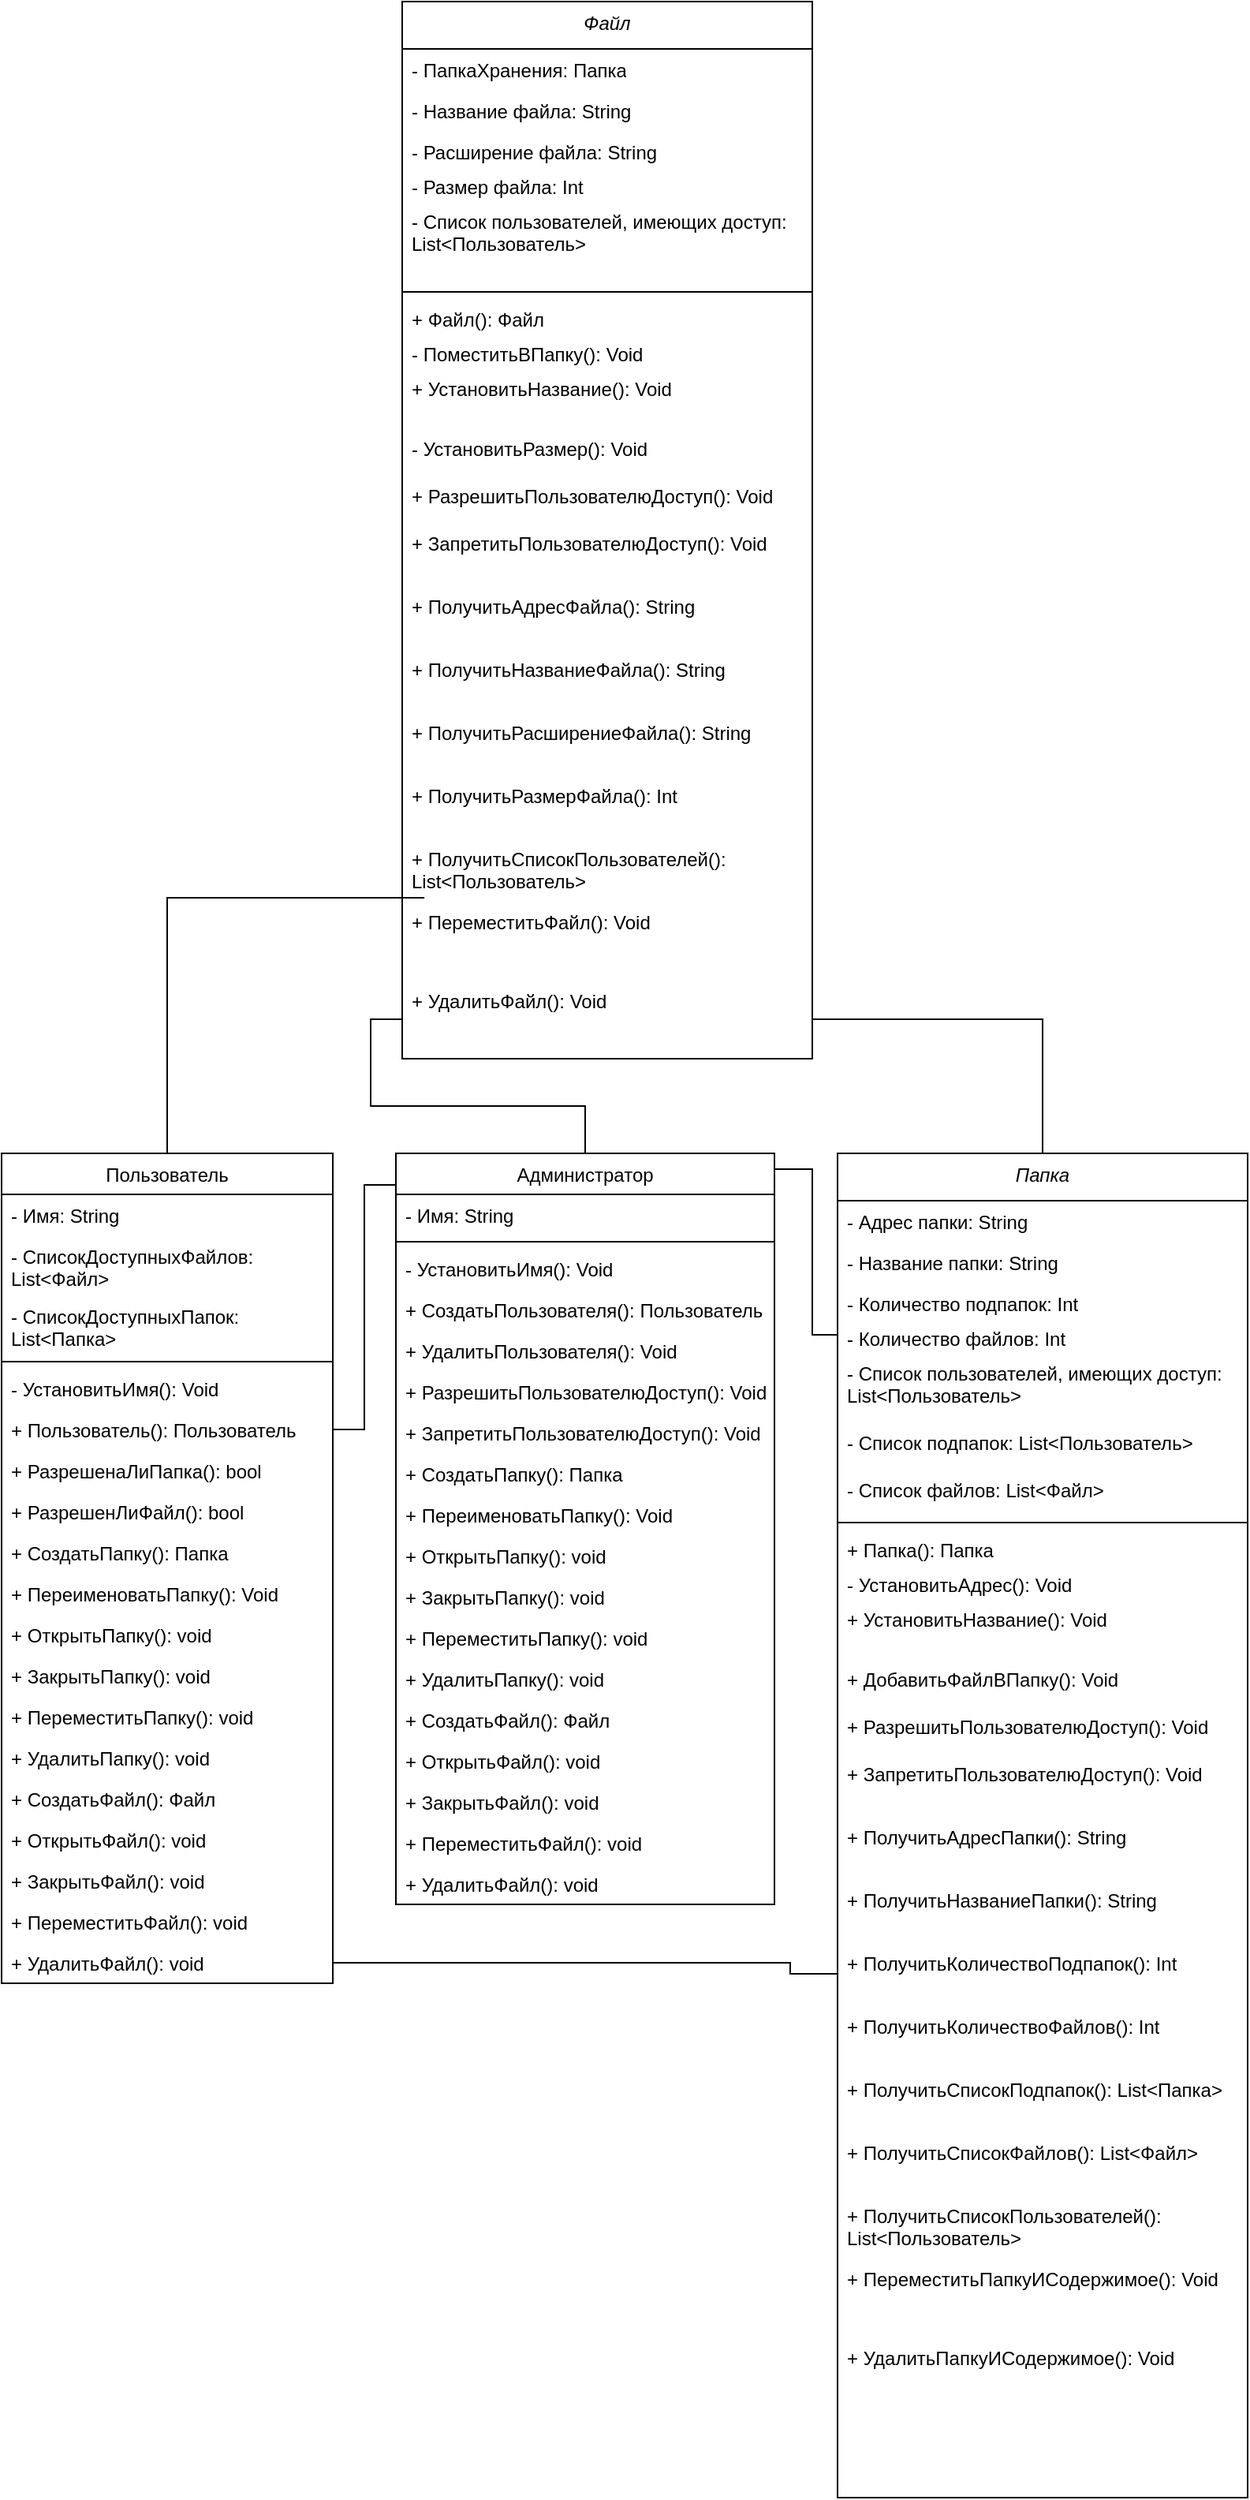 <mxfile version="16.2.7" type="github">
  <diagram id="C5RBs43oDa-KdzZeNtuy" name="Page-1">
    <mxGraphModel dx="868" dy="1562" grid="1" gridSize="10" guides="1" tooltips="1" connect="1" arrows="1" fold="1" page="1" pageScale="1" pageWidth="827" pageHeight="1169" math="0" shadow="0">
      <root>
        <mxCell id="WIyWlLk6GJQsqaUBKTNV-0" />
        <mxCell id="WIyWlLk6GJQsqaUBKTNV-1" parent="WIyWlLk6GJQsqaUBKTNV-0" />
        <object label="Файл" id="zkfFHV4jXpPFQw0GAbJ--0">
          <mxCell style="swimlane;fontStyle=2;align=center;verticalAlign=top;childLayout=stackLayout;horizontal=1;startSize=30;horizontalStack=0;resizeParent=1;resizeLast=0;collapsible=1;marginBottom=0;rounded=0;shadow=0;strokeWidth=1;" parent="WIyWlLk6GJQsqaUBKTNV-1" vertex="1">
            <mxGeometry x="284" y="-200" width="260" height="670" as="geometry">
              <mxRectangle x="230" y="140" width="160" height="26" as="alternateBounds" />
            </mxGeometry>
          </mxCell>
        </object>
        <mxCell id="zkfFHV4jXpPFQw0GAbJ--2" value="- ПапкаХранения: Папка" style="text;align=left;verticalAlign=top;spacingLeft=4;spacingRight=4;overflow=hidden;rotatable=0;points=[[0,0.5],[1,0.5]];portConstraint=eastwest;rounded=0;shadow=0;html=0;whiteSpace=wrap;" parent="zkfFHV4jXpPFQw0GAbJ--0" vertex="1">
          <mxGeometry y="30" width="260" height="26" as="geometry" />
        </mxCell>
        <mxCell id="zkfFHV4jXpPFQw0GAbJ--1" value="- Название файла: String" style="text;align=left;verticalAlign=top;spacingLeft=4;spacingRight=4;overflow=hidden;rotatable=0;points=[[0,0.5],[1,0.5]];portConstraint=eastwest;" parent="zkfFHV4jXpPFQw0GAbJ--0" vertex="1">
          <mxGeometry y="56" width="260" height="26" as="geometry" />
        </mxCell>
        <object label="- Расширение файла: String" к="ка" id="zkfFHV4jXpPFQw0GAbJ--3">
          <mxCell style="text;align=left;verticalAlign=top;spacingLeft=4;spacingRight=4;overflow=hidden;rotatable=0;points=[[0,0.5],[1,0.5]];portConstraint=eastwest;rounded=0;shadow=0;html=0;" parent="zkfFHV4jXpPFQw0GAbJ--0" vertex="1">
            <mxGeometry y="82" width="260" height="22" as="geometry" />
          </mxCell>
        </object>
        <object label="- Размер файла: Int" к="ка" id="VKorEegoHt5vfarHfX1j-3">
          <mxCell style="text;align=left;verticalAlign=top;spacingLeft=4;spacingRight=4;overflow=hidden;rotatable=0;points=[[0,0.5],[1,0.5]];portConstraint=eastwest;rounded=0;shadow=0;html=0;" parent="zkfFHV4jXpPFQw0GAbJ--0" vertex="1">
            <mxGeometry y="104" width="260" height="22" as="geometry" />
          </mxCell>
        </object>
        <object label="- Список пользователей, имеющих доступ: List&lt;Пользователь&gt;" к="ка" id="VKorEegoHt5vfarHfX1j-4">
          <mxCell style="text;align=left;verticalAlign=top;spacingLeft=4;spacingRight=4;overflow=hidden;rotatable=0;points=[[0,0.5],[1,0.5]];portConstraint=eastwest;rounded=0;shadow=0;html=0;whiteSpace=wrap;" parent="zkfFHV4jXpPFQw0GAbJ--0" vertex="1">
            <mxGeometry y="126" width="260" height="54" as="geometry" />
          </mxCell>
        </object>
        <mxCell id="zkfFHV4jXpPFQw0GAbJ--4" value="" style="line;html=1;strokeWidth=1;align=left;verticalAlign=middle;spacingTop=-1;spacingLeft=3;spacingRight=3;rotatable=0;labelPosition=right;points=[];portConstraint=eastwest;" parent="zkfFHV4jXpPFQw0GAbJ--0" vertex="1">
          <mxGeometry y="180" width="260" height="8" as="geometry" />
        </mxCell>
        <mxCell id="VKorEegoHt5vfarHfX1j-5" value="+ Файл(): Файл" style="text;align=left;verticalAlign=top;spacingLeft=4;spacingRight=4;overflow=hidden;rotatable=0;points=[[0,0.5],[1,0.5]];portConstraint=eastwest;" parent="zkfFHV4jXpPFQw0GAbJ--0" vertex="1">
          <mxGeometry y="188" width="260" height="22" as="geometry" />
        </mxCell>
        <mxCell id="zkfFHV4jXpPFQw0GAbJ--5" value="- ПоместитьВПапку(): Void&#xa;" style="text;align=left;verticalAlign=top;spacingLeft=4;spacingRight=4;overflow=hidden;rotatable=0;points=[[0,0.5],[1,0.5]];portConstraint=eastwest;whiteSpace=wrap;" parent="zkfFHV4jXpPFQw0GAbJ--0" vertex="1">
          <mxGeometry y="210" width="260" height="22" as="geometry" />
        </mxCell>
        <mxCell id="VKorEegoHt5vfarHfX1j-6" value="+ УстановитьНазвание(): Void&#xa;" style="text;align=left;verticalAlign=top;spacingLeft=4;spacingRight=4;overflow=hidden;rotatable=0;points=[[0,0.5],[1,0.5]];portConstraint=eastwest;whiteSpace=wrap;" parent="zkfFHV4jXpPFQw0GAbJ--0" vertex="1">
          <mxGeometry y="232" width="260" height="38" as="geometry" />
        </mxCell>
        <mxCell id="VKorEegoHt5vfarHfX1j-7" value="- УстановитьРазмер(): Void&#xa;" style="text;align=left;verticalAlign=top;spacingLeft=4;spacingRight=4;overflow=hidden;rotatable=0;points=[[0,0.5],[1,0.5]];portConstraint=eastwest;whiteSpace=wrap;" parent="zkfFHV4jXpPFQw0GAbJ--0" vertex="1">
          <mxGeometry y="270" width="260" height="30" as="geometry" />
        </mxCell>
        <mxCell id="VKorEegoHt5vfarHfX1j-8" value="+ РазрешитьПользователюДоступ(): Void" style="text;align=left;verticalAlign=top;spacingLeft=4;spacingRight=4;overflow=hidden;rotatable=0;points=[[0,0.5],[1,0.5]];portConstraint=eastwest;whiteSpace=wrap;" parent="zkfFHV4jXpPFQw0GAbJ--0" vertex="1">
          <mxGeometry y="300" width="260" height="30" as="geometry" />
        </mxCell>
        <mxCell id="VKorEegoHt5vfarHfX1j-12" value="+ ЗапретитьПользователюДоступ(): Void" style="text;align=left;verticalAlign=top;spacingLeft=4;spacingRight=4;overflow=hidden;rotatable=0;points=[[0,0.5],[1,0.5]];portConstraint=eastwest;whiteSpace=wrap;" parent="zkfFHV4jXpPFQw0GAbJ--0" vertex="1">
          <mxGeometry y="330" width="260" height="40" as="geometry" />
        </mxCell>
        <mxCell id="VKorEegoHt5vfarHfX1j-13" value="+ ПолучитьАдресФайла(): String" style="text;align=left;verticalAlign=top;spacingLeft=4;spacingRight=4;overflow=hidden;rotatable=0;points=[[0,0.5],[1,0.5]];portConstraint=eastwest;whiteSpace=wrap;" parent="zkfFHV4jXpPFQw0GAbJ--0" vertex="1">
          <mxGeometry y="370" width="260" height="40" as="geometry" />
        </mxCell>
        <mxCell id="VKorEegoHt5vfarHfX1j-14" value="+ ПолучитьНазваниеФайла(): String" style="text;align=left;verticalAlign=top;spacingLeft=4;spacingRight=4;overflow=hidden;rotatable=0;points=[[0,0.5],[1,0.5]];portConstraint=eastwest;whiteSpace=wrap;" parent="zkfFHV4jXpPFQw0GAbJ--0" vertex="1">
          <mxGeometry y="410" width="260" height="40" as="geometry" />
        </mxCell>
        <mxCell id="VKorEegoHt5vfarHfX1j-15" value="+ ПолучитьРасширениеФайла(): String" style="text;align=left;verticalAlign=top;spacingLeft=4;spacingRight=4;overflow=hidden;rotatable=0;points=[[0,0.5],[1,0.5]];portConstraint=eastwest;whiteSpace=wrap;" parent="zkfFHV4jXpPFQw0GAbJ--0" vertex="1">
          <mxGeometry y="450" width="260" height="40" as="geometry" />
        </mxCell>
        <mxCell id="VKorEegoHt5vfarHfX1j-16" value="+ ПолучитьРазмерФайла(): Int" style="text;align=left;verticalAlign=top;spacingLeft=4;spacingRight=4;overflow=hidden;rotatable=0;points=[[0,0.5],[1,0.5]];portConstraint=eastwest;whiteSpace=wrap;" parent="zkfFHV4jXpPFQw0GAbJ--0" vertex="1">
          <mxGeometry y="490" width="260" height="40" as="geometry" />
        </mxCell>
        <mxCell id="VKorEegoHt5vfarHfX1j-17" value="+ ПолучитьСписокПользователей(): List&lt;Пользователь&gt;" style="text;align=left;verticalAlign=top;spacingLeft=4;spacingRight=4;overflow=hidden;rotatable=0;points=[[0,0.5],[1,0.5]];portConstraint=eastwest;whiteSpace=wrap;" parent="zkfFHV4jXpPFQw0GAbJ--0" vertex="1">
          <mxGeometry y="530" width="260" height="40" as="geometry" />
        </mxCell>
        <mxCell id="VKorEegoHt5vfarHfX1j-58" value="+ ПереместитьФайл(): Void" style="text;align=left;verticalAlign=top;spacingLeft=4;spacingRight=4;overflow=hidden;rotatable=0;points=[[0,0.5],[1,0.5]];portConstraint=eastwest;whiteSpace=wrap;" parent="zkfFHV4jXpPFQw0GAbJ--0" vertex="1">
          <mxGeometry y="570" width="260" height="50" as="geometry" />
        </mxCell>
        <mxCell id="VKorEegoHt5vfarHfX1j-10" value="+ УдалитьФайл(): Void" style="text;align=left;verticalAlign=top;spacingLeft=4;spacingRight=4;overflow=hidden;rotatable=0;points=[[0,0.5],[1,0.5]];portConstraint=eastwest;whiteSpace=wrap;" parent="zkfFHV4jXpPFQw0GAbJ--0" vertex="1">
          <mxGeometry y="620" width="260" height="50" as="geometry" />
        </mxCell>
        <mxCell id="yseSeXZRDbehpjGG7-Qe-39" style="edgeStyle=orthogonalEdgeStyle;rounded=0;orthogonalLoop=1;jettySize=auto;html=1;exitX=0.5;exitY=0;exitDx=0;exitDy=0;entryX=0.054;entryY=-0.04;entryDx=0;entryDy=0;entryPerimeter=0;endArrow=none;endFill=0;" edge="1" parent="WIyWlLk6GJQsqaUBKTNV-1" source="zkfFHV4jXpPFQw0GAbJ--6" target="VKorEegoHt5vfarHfX1j-58">
          <mxGeometry relative="1" as="geometry" />
        </mxCell>
        <mxCell id="zkfFHV4jXpPFQw0GAbJ--6" value="Пользователь" style="swimlane;fontStyle=0;align=center;verticalAlign=top;childLayout=stackLayout;horizontal=1;startSize=26;horizontalStack=0;resizeParent=1;resizeLast=0;collapsible=1;marginBottom=0;rounded=0;shadow=0;strokeWidth=1;" parent="WIyWlLk6GJQsqaUBKTNV-1" vertex="1">
          <mxGeometry x="30" y="530" width="210" height="526" as="geometry">
            <mxRectangle x="130" y="380" width="160" height="26" as="alternateBounds" />
          </mxGeometry>
        </mxCell>
        <mxCell id="zkfFHV4jXpPFQw0GAbJ--7" value="- Имя: String" style="text;align=left;verticalAlign=top;spacingLeft=4;spacingRight=4;overflow=hidden;rotatable=0;points=[[0,0.5],[1,0.5]];portConstraint=eastwest;" parent="zkfFHV4jXpPFQw0GAbJ--6" vertex="1">
          <mxGeometry y="26" width="210" height="26" as="geometry" />
        </mxCell>
        <mxCell id="zkfFHV4jXpPFQw0GAbJ--8" value="- СписокДоступныхФайлов: List&lt;Файл&gt;" style="text;align=left;verticalAlign=top;spacingLeft=4;spacingRight=4;overflow=hidden;rotatable=0;points=[[0,0.5],[1,0.5]];portConstraint=eastwest;rounded=0;shadow=0;html=0;whiteSpace=wrap;" parent="zkfFHV4jXpPFQw0GAbJ--6" vertex="1">
          <mxGeometry y="52" width="210" height="38" as="geometry" />
        </mxCell>
        <mxCell id="VKorEegoHt5vfarHfX1j-24" value="- СписокДоступныхПапок: List&lt;Папка&gt;" style="text;align=left;verticalAlign=top;spacingLeft=4;spacingRight=4;overflow=hidden;rotatable=0;points=[[0,0.5],[1,0.5]];portConstraint=eastwest;rounded=0;shadow=0;html=0;whiteSpace=wrap;" parent="zkfFHV4jXpPFQw0GAbJ--6" vertex="1">
          <mxGeometry y="90" width="210" height="38" as="geometry" />
        </mxCell>
        <mxCell id="zkfFHV4jXpPFQw0GAbJ--9" value="" style="line;html=1;strokeWidth=1;align=left;verticalAlign=middle;spacingTop=-1;spacingLeft=3;spacingRight=3;rotatable=0;labelPosition=right;points=[];portConstraint=eastwest;" parent="zkfFHV4jXpPFQw0GAbJ--6" vertex="1">
          <mxGeometry y="128" width="210" height="8" as="geometry" />
        </mxCell>
        <mxCell id="zkfFHV4jXpPFQw0GAbJ--10" value="- УстановитьИмя(): Void" style="text;align=left;verticalAlign=top;spacingLeft=4;spacingRight=4;overflow=hidden;rotatable=0;points=[[0,0.5],[1,0.5]];portConstraint=eastwest;fontStyle=0" parent="zkfFHV4jXpPFQw0GAbJ--6" vertex="1">
          <mxGeometry y="136" width="210" height="26" as="geometry" />
        </mxCell>
        <mxCell id="yseSeXZRDbehpjGG7-Qe-28" value="+ Пользователь(): Пользователь" style="text;align=left;verticalAlign=top;spacingLeft=4;spacingRight=4;overflow=hidden;rotatable=0;points=[[0,0.5],[1,0.5]];portConstraint=eastwest;fontStyle=0" vertex="1" parent="zkfFHV4jXpPFQw0GAbJ--6">
          <mxGeometry y="162" width="210" height="26" as="geometry" />
        </mxCell>
        <mxCell id="VKorEegoHt5vfarHfX1j-48" value="+ РазрешенаЛиПапка(): bool" style="text;align=left;verticalAlign=top;spacingLeft=4;spacingRight=4;overflow=hidden;rotatable=0;points=[[0,0.5],[1,0.5]];portConstraint=eastwest;fontStyle=0" parent="zkfFHV4jXpPFQw0GAbJ--6" vertex="1">
          <mxGeometry y="188" width="210" height="26" as="geometry" />
        </mxCell>
        <mxCell id="VKorEegoHt5vfarHfX1j-49" value="+ РазрешенЛиФайл(): bool" style="text;align=left;verticalAlign=top;spacingLeft=4;spacingRight=4;overflow=hidden;rotatable=0;points=[[0,0.5],[1,0.5]];portConstraint=eastwest;fontStyle=0" parent="zkfFHV4jXpPFQw0GAbJ--6" vertex="1">
          <mxGeometry y="214" width="210" height="26" as="geometry" />
        </mxCell>
        <mxCell id="VKorEegoHt5vfarHfX1j-52" value="+ СоздатьПапку(): Папка" style="text;align=left;verticalAlign=top;spacingLeft=4;spacingRight=4;overflow=hidden;rotatable=0;points=[[0,0.5],[1,0.5]];portConstraint=eastwest;fontStyle=0" parent="zkfFHV4jXpPFQw0GAbJ--6" vertex="1">
          <mxGeometry y="240" width="210" height="26" as="geometry" />
        </mxCell>
        <mxCell id="yseSeXZRDbehpjGG7-Qe-26" value="+ ПереименоватьПапку(): Void" style="text;align=left;verticalAlign=top;spacingLeft=4;spacingRight=4;overflow=hidden;rotatable=0;points=[[0,0.5],[1,0.5]];portConstraint=eastwest;fontStyle=0" vertex="1" parent="zkfFHV4jXpPFQw0GAbJ--6">
          <mxGeometry y="266" width="210" height="26" as="geometry" />
        </mxCell>
        <mxCell id="VKorEegoHt5vfarHfX1j-50" value="+ ОткрытьПапку(): void" style="text;align=left;verticalAlign=top;spacingLeft=4;spacingRight=4;overflow=hidden;rotatable=0;points=[[0,0.5],[1,0.5]];portConstraint=eastwest;fontStyle=0" parent="zkfFHV4jXpPFQw0GAbJ--6" vertex="1">
          <mxGeometry y="292" width="210" height="26" as="geometry" />
        </mxCell>
        <mxCell id="VKorEegoHt5vfarHfX1j-51" value="+ ЗакрытьПапку(): void" style="text;align=left;verticalAlign=top;spacingLeft=4;spacingRight=4;overflow=hidden;rotatable=0;points=[[0,0.5],[1,0.5]];portConstraint=eastwest;fontStyle=0" parent="zkfFHV4jXpPFQw0GAbJ--6" vertex="1">
          <mxGeometry y="318" width="210" height="26" as="geometry" />
        </mxCell>
        <mxCell id="VKorEegoHt5vfarHfX1j-60" value="+ ПереместитьПапку(): void" style="text;align=left;verticalAlign=top;spacingLeft=4;spacingRight=4;overflow=hidden;rotatable=0;points=[[0,0.5],[1,0.5]];portConstraint=eastwest;fontStyle=0" parent="zkfFHV4jXpPFQw0GAbJ--6" vertex="1">
          <mxGeometry y="344" width="210" height="26" as="geometry" />
        </mxCell>
        <mxCell id="VKorEegoHt5vfarHfX1j-62" value="+ УдалитьПапку(): void" style="text;align=left;verticalAlign=top;spacingLeft=4;spacingRight=4;overflow=hidden;rotatable=0;points=[[0,0.5],[1,0.5]];portConstraint=eastwest;fontStyle=0" parent="zkfFHV4jXpPFQw0GAbJ--6" vertex="1">
          <mxGeometry y="370" width="210" height="26" as="geometry" />
        </mxCell>
        <mxCell id="VKorEegoHt5vfarHfX1j-53" value="+ СоздатьФайл(): Файл" style="text;align=left;verticalAlign=top;spacingLeft=4;spacingRight=4;overflow=hidden;rotatable=0;points=[[0,0.5],[1,0.5]];portConstraint=eastwest;fontStyle=0" parent="zkfFHV4jXpPFQw0GAbJ--6" vertex="1">
          <mxGeometry y="396" width="210" height="26" as="geometry" />
        </mxCell>
        <mxCell id="VKorEegoHt5vfarHfX1j-54" value="+ ОткрытьФайл(): void" style="text;align=left;verticalAlign=top;spacingLeft=4;spacingRight=4;overflow=hidden;rotatable=0;points=[[0,0.5],[1,0.5]];portConstraint=eastwest;fontStyle=0" parent="zkfFHV4jXpPFQw0GAbJ--6" vertex="1">
          <mxGeometry y="422" width="210" height="26" as="geometry" />
        </mxCell>
        <mxCell id="VKorEegoHt5vfarHfX1j-55" value="+ ЗакрытьФайл(): void" style="text;align=left;verticalAlign=top;spacingLeft=4;spacingRight=4;overflow=hidden;rotatable=0;points=[[0,0.5],[1,0.5]];portConstraint=eastwest;fontStyle=0" parent="zkfFHV4jXpPFQw0GAbJ--6" vertex="1">
          <mxGeometry y="448" width="210" height="26" as="geometry" />
        </mxCell>
        <mxCell id="VKorEegoHt5vfarHfX1j-56" value="+ ПереместитьФайл(): void" style="text;align=left;verticalAlign=top;spacingLeft=4;spacingRight=4;overflow=hidden;rotatable=0;points=[[0,0.5],[1,0.5]];portConstraint=eastwest;fontStyle=0" parent="zkfFHV4jXpPFQw0GAbJ--6" vertex="1">
          <mxGeometry y="474" width="210" height="26" as="geometry" />
        </mxCell>
        <mxCell id="VKorEegoHt5vfarHfX1j-63" value="+ УдалитьФайл(): void" style="text;align=left;verticalAlign=top;spacingLeft=4;spacingRight=4;overflow=hidden;rotatable=0;points=[[0,0.5],[1,0.5]];portConstraint=eastwest;fontStyle=0" parent="zkfFHV4jXpPFQw0GAbJ--6" vertex="1">
          <mxGeometry y="500" width="210" height="26" as="geometry" />
        </mxCell>
        <object label="Папка" id="VKorEegoHt5vfarHfX1j-25">
          <mxCell style="swimlane;fontStyle=2;align=center;verticalAlign=top;childLayout=stackLayout;horizontal=1;startSize=30;horizontalStack=0;resizeParent=1;resizeLast=0;collapsible=1;marginBottom=0;rounded=0;shadow=0;strokeWidth=1;" parent="WIyWlLk6GJQsqaUBKTNV-1" vertex="1">
            <mxGeometry x="560" y="530" width="260" height="852" as="geometry">
              <mxRectangle x="230" y="140" width="160" height="26" as="alternateBounds" />
            </mxGeometry>
          </mxCell>
        </object>
        <mxCell id="VKorEegoHt5vfarHfX1j-26" value="- Адрес папки: String" style="text;align=left;verticalAlign=top;spacingLeft=4;spacingRight=4;overflow=hidden;rotatable=0;points=[[0,0.5],[1,0.5]];portConstraint=eastwest;rounded=0;shadow=0;html=0;whiteSpace=wrap;" parent="VKorEegoHt5vfarHfX1j-25" vertex="1">
          <mxGeometry y="30" width="260" height="26" as="geometry" />
        </mxCell>
        <mxCell id="VKorEegoHt5vfarHfX1j-27" value="- Название папки: String" style="text;align=left;verticalAlign=top;spacingLeft=4;spacingRight=4;overflow=hidden;rotatable=0;points=[[0,0.5],[1,0.5]];portConstraint=eastwest;" parent="VKorEegoHt5vfarHfX1j-25" vertex="1">
          <mxGeometry y="56" width="260" height="26" as="geometry" />
        </mxCell>
        <object label="- Количество подпапок: Int" к="ка" id="VKorEegoHt5vfarHfX1j-28">
          <mxCell style="text;align=left;verticalAlign=top;spacingLeft=4;spacingRight=4;overflow=hidden;rotatable=0;points=[[0,0.5],[1,0.5]];portConstraint=eastwest;rounded=0;shadow=0;html=0;" parent="VKorEegoHt5vfarHfX1j-25" vertex="1">
            <mxGeometry y="82" width="260" height="22" as="geometry" />
          </mxCell>
        </object>
        <object label="- Количество файлов: Int" к="ка" id="VKorEegoHt5vfarHfX1j-29">
          <mxCell style="text;align=left;verticalAlign=top;spacingLeft=4;spacingRight=4;overflow=hidden;rotatable=0;points=[[0,0.5],[1,0.5]];portConstraint=eastwest;rounded=0;shadow=0;html=0;" parent="VKorEegoHt5vfarHfX1j-25" vertex="1">
            <mxGeometry y="104" width="260" height="22" as="geometry" />
          </mxCell>
        </object>
        <object label="- Список пользователей, имеющих доступ: List&lt;Пользователь&gt;" к="ка" id="VKorEegoHt5vfarHfX1j-30">
          <mxCell style="text;align=left;verticalAlign=top;spacingLeft=4;spacingRight=4;overflow=hidden;rotatable=0;points=[[0,0.5],[1,0.5]];portConstraint=eastwest;rounded=0;shadow=0;html=0;whiteSpace=wrap;" parent="VKorEegoHt5vfarHfX1j-25" vertex="1">
            <mxGeometry y="126" width="260" height="44" as="geometry" />
          </mxCell>
        </object>
        <object label="- Список подпапок: List&lt;Пользователь&gt;" к="ка" id="VKorEegoHt5vfarHfX1j-47">
          <mxCell style="text;align=left;verticalAlign=top;spacingLeft=4;spacingRight=4;overflow=hidden;rotatable=0;points=[[0,0.5],[1,0.5]];portConstraint=eastwest;rounded=0;shadow=0;html=0;whiteSpace=wrap;" parent="VKorEegoHt5vfarHfX1j-25" vertex="1">
            <mxGeometry y="170" width="260" height="30" as="geometry" />
          </mxCell>
        </object>
        <object label="- Список файлов: List&lt;Файл&gt;" к="ка" id="VKorEegoHt5vfarHfX1j-44">
          <mxCell style="text;align=left;verticalAlign=top;spacingLeft=4;spacingRight=4;overflow=hidden;rotatable=0;points=[[0,0.5],[1,0.5]];portConstraint=eastwest;rounded=0;shadow=0;html=0;whiteSpace=wrap;" parent="VKorEegoHt5vfarHfX1j-25" vertex="1">
            <mxGeometry y="200" width="260" height="30" as="geometry" />
          </mxCell>
        </object>
        <mxCell id="VKorEegoHt5vfarHfX1j-31" value="" style="line;html=1;strokeWidth=1;align=left;verticalAlign=middle;spacingTop=-1;spacingLeft=3;spacingRight=3;rotatable=0;labelPosition=right;points=[];portConstraint=eastwest;" parent="VKorEegoHt5vfarHfX1j-25" vertex="1">
          <mxGeometry y="230" width="260" height="8" as="geometry" />
        </mxCell>
        <mxCell id="VKorEegoHt5vfarHfX1j-32" value="+ Папка(): Папка" style="text;align=left;verticalAlign=top;spacingLeft=4;spacingRight=4;overflow=hidden;rotatable=0;points=[[0,0.5],[1,0.5]];portConstraint=eastwest;" parent="VKorEegoHt5vfarHfX1j-25" vertex="1">
          <mxGeometry y="238" width="260" height="22" as="geometry" />
        </mxCell>
        <mxCell id="VKorEegoHt5vfarHfX1j-33" value="- УстановитьАдрес(): Void&#xa;" style="text;align=left;verticalAlign=top;spacingLeft=4;spacingRight=4;overflow=hidden;rotatable=0;points=[[0,0.5],[1,0.5]];portConstraint=eastwest;whiteSpace=wrap;" parent="VKorEegoHt5vfarHfX1j-25" vertex="1">
          <mxGeometry y="260" width="260" height="22" as="geometry" />
        </mxCell>
        <mxCell id="VKorEegoHt5vfarHfX1j-34" value="+ УстановитьНазвание(): Void&#xa;" style="text;align=left;verticalAlign=top;spacingLeft=4;spacingRight=4;overflow=hidden;rotatable=0;points=[[0,0.5],[1,0.5]];portConstraint=eastwest;whiteSpace=wrap;" parent="VKorEegoHt5vfarHfX1j-25" vertex="1">
          <mxGeometry y="282" width="260" height="38" as="geometry" />
        </mxCell>
        <mxCell id="VKorEegoHt5vfarHfX1j-35" value="+ ДобавитьФайлВПапку(): Void&#xa;" style="text;align=left;verticalAlign=top;spacingLeft=4;spacingRight=4;overflow=hidden;rotatable=0;points=[[0,0.5],[1,0.5]];portConstraint=eastwest;whiteSpace=wrap;" parent="VKorEegoHt5vfarHfX1j-25" vertex="1">
          <mxGeometry y="320" width="260" height="30" as="geometry" />
        </mxCell>
        <mxCell id="VKorEegoHt5vfarHfX1j-36" value="+ РазрешитьПользователюДоступ(): Void" style="text;align=left;verticalAlign=top;spacingLeft=4;spacingRight=4;overflow=hidden;rotatable=0;points=[[0,0.5],[1,0.5]];portConstraint=eastwest;whiteSpace=wrap;" parent="VKorEegoHt5vfarHfX1j-25" vertex="1">
          <mxGeometry y="350" width="260" height="30" as="geometry" />
        </mxCell>
        <mxCell id="VKorEegoHt5vfarHfX1j-37" value="+ ЗапретитьПользователюДоступ(): Void" style="text;align=left;verticalAlign=top;spacingLeft=4;spacingRight=4;overflow=hidden;rotatable=0;points=[[0,0.5],[1,0.5]];portConstraint=eastwest;whiteSpace=wrap;" parent="VKorEegoHt5vfarHfX1j-25" vertex="1">
          <mxGeometry y="380" width="260" height="40" as="geometry" />
        </mxCell>
        <mxCell id="VKorEegoHt5vfarHfX1j-38" value="+ ПолучитьАдресПапки(): String" style="text;align=left;verticalAlign=top;spacingLeft=4;spacingRight=4;overflow=hidden;rotatable=0;points=[[0,0.5],[1,0.5]];portConstraint=eastwest;whiteSpace=wrap;" parent="VKorEegoHt5vfarHfX1j-25" vertex="1">
          <mxGeometry y="420" width="260" height="40" as="geometry" />
        </mxCell>
        <mxCell id="VKorEegoHt5vfarHfX1j-39" value="+ ПолучитьНазваниеПапки(): String" style="text;align=left;verticalAlign=top;spacingLeft=4;spacingRight=4;overflow=hidden;rotatable=0;points=[[0,0.5],[1,0.5]];portConstraint=eastwest;whiteSpace=wrap;" parent="VKorEegoHt5vfarHfX1j-25" vertex="1">
          <mxGeometry y="460" width="260" height="40" as="geometry" />
        </mxCell>
        <mxCell id="VKorEegoHt5vfarHfX1j-40" value="+ ПолучитьКоличествоПодпапок(): Int" style="text;align=left;verticalAlign=top;spacingLeft=4;spacingRight=4;overflow=hidden;rotatable=0;points=[[0,0.5],[1,0.5]];portConstraint=eastwest;whiteSpace=wrap;" parent="VKorEegoHt5vfarHfX1j-25" vertex="1">
          <mxGeometry y="500" width="260" height="40" as="geometry" />
        </mxCell>
        <mxCell id="VKorEegoHt5vfarHfX1j-41" value="+ ПолучитьКоличествоФайлов(): Int" style="text;align=left;verticalAlign=top;spacingLeft=4;spacingRight=4;overflow=hidden;rotatable=0;points=[[0,0.5],[1,0.5]];portConstraint=eastwest;whiteSpace=wrap;" parent="VKorEegoHt5vfarHfX1j-25" vertex="1">
          <mxGeometry y="540" width="260" height="40" as="geometry" />
        </mxCell>
        <mxCell id="VKorEegoHt5vfarHfX1j-45" value="+ ПолучитьСписокПодпапок(): List&lt;Папка&gt;" style="text;align=left;verticalAlign=top;spacingLeft=4;spacingRight=4;overflow=hidden;rotatable=0;points=[[0,0.5],[1,0.5]];portConstraint=eastwest;whiteSpace=wrap;" parent="VKorEegoHt5vfarHfX1j-25" vertex="1">
          <mxGeometry y="580" width="260" height="40" as="geometry" />
        </mxCell>
        <mxCell id="VKorEegoHt5vfarHfX1j-46" value="+ ПолучитьСписокФайлов(): List&lt;Файл&gt;" style="text;align=left;verticalAlign=top;spacingLeft=4;spacingRight=4;overflow=hidden;rotatable=0;points=[[0,0.5],[1,0.5]];portConstraint=eastwest;whiteSpace=wrap;" parent="VKorEegoHt5vfarHfX1j-25" vertex="1">
          <mxGeometry y="620" width="260" height="40" as="geometry" />
        </mxCell>
        <mxCell id="VKorEegoHt5vfarHfX1j-42" value="+ ПолучитьСписокПользователей(): List&lt;Пользователь&gt;" style="text;align=left;verticalAlign=top;spacingLeft=4;spacingRight=4;overflow=hidden;rotatable=0;points=[[0,0.5],[1,0.5]];portConstraint=eastwest;whiteSpace=wrap;" parent="VKorEegoHt5vfarHfX1j-25" vertex="1">
          <mxGeometry y="660" width="260" height="40" as="geometry" />
        </mxCell>
        <mxCell id="VKorEegoHt5vfarHfX1j-59" value="+ ПереместитьПапкуИСодержимое(): Void" style="text;align=left;verticalAlign=top;spacingLeft=4;spacingRight=4;overflow=hidden;rotatable=0;points=[[0,0.5],[1,0.5]];portConstraint=eastwest;whiteSpace=wrap;" parent="VKorEegoHt5vfarHfX1j-25" vertex="1">
          <mxGeometry y="700" width="260" height="50" as="geometry" />
        </mxCell>
        <mxCell id="VKorEegoHt5vfarHfX1j-43" value="+ УдалитьПапкуИСодержимое(): Void" style="text;align=left;verticalAlign=top;spacingLeft=4;spacingRight=4;overflow=hidden;rotatable=0;points=[[0,0.5],[1,0.5]];portConstraint=eastwest;whiteSpace=wrap;" parent="VKorEegoHt5vfarHfX1j-25" vertex="1">
          <mxGeometry y="750" width="260" height="50" as="geometry" />
        </mxCell>
        <mxCell id="yseSeXZRDbehpjGG7-Qe-40" style="edgeStyle=orthogonalEdgeStyle;rounded=0;orthogonalLoop=1;jettySize=auto;html=1;exitX=0.5;exitY=0;exitDx=0;exitDy=0;endArrow=none;endFill=0;" edge="1" parent="WIyWlLk6GJQsqaUBKTNV-1" source="yseSeXZRDbehpjGG7-Qe-2" target="VKorEegoHt5vfarHfX1j-10">
          <mxGeometry relative="1" as="geometry">
            <mxPoint x="430" y="478" as="targetPoint" />
          </mxGeometry>
        </mxCell>
        <mxCell id="yseSeXZRDbehpjGG7-Qe-2" value="Администратор" style="swimlane;fontStyle=0;align=center;verticalAlign=top;childLayout=stackLayout;horizontal=1;startSize=26;horizontalStack=0;resizeParent=1;resizeLast=0;collapsible=1;marginBottom=0;rounded=0;shadow=0;strokeWidth=1;" vertex="1" parent="WIyWlLk6GJQsqaUBKTNV-1">
          <mxGeometry x="280" y="530" width="240" height="476" as="geometry">
            <mxRectangle x="130" y="380" width="160" height="26" as="alternateBounds" />
          </mxGeometry>
        </mxCell>
        <mxCell id="yseSeXZRDbehpjGG7-Qe-3" value="- Имя: String" style="text;align=left;verticalAlign=top;spacingLeft=4;spacingRight=4;overflow=hidden;rotatable=0;points=[[0,0.5],[1,0.5]];portConstraint=eastwest;" vertex="1" parent="yseSeXZRDbehpjGG7-Qe-2">
          <mxGeometry y="26" width="240" height="26" as="geometry" />
        </mxCell>
        <mxCell id="yseSeXZRDbehpjGG7-Qe-6" value="" style="line;html=1;strokeWidth=1;align=left;verticalAlign=middle;spacingTop=-1;spacingLeft=3;spacingRight=3;rotatable=0;labelPosition=right;points=[];portConstraint=eastwest;" vertex="1" parent="yseSeXZRDbehpjGG7-Qe-2">
          <mxGeometry y="52" width="240" height="8" as="geometry" />
        </mxCell>
        <mxCell id="yseSeXZRDbehpjGG7-Qe-7" value="- УстановитьИмя(): Void" style="text;align=left;verticalAlign=top;spacingLeft=4;spacingRight=4;overflow=hidden;rotatable=0;points=[[0,0.5],[1,0.5]];portConstraint=eastwest;fontStyle=0" vertex="1" parent="yseSeXZRDbehpjGG7-Qe-2">
          <mxGeometry y="60" width="240" height="26" as="geometry" />
        </mxCell>
        <mxCell id="yseSeXZRDbehpjGG7-Qe-20" value="+ СоздатьПользователя(): Пользователь" style="text;align=left;verticalAlign=top;spacingLeft=4;spacingRight=4;overflow=hidden;rotatable=0;points=[[0,0.5],[1,0.5]];portConstraint=eastwest;fontStyle=0" vertex="1" parent="yseSeXZRDbehpjGG7-Qe-2">
          <mxGeometry y="86" width="240" height="26" as="geometry" />
        </mxCell>
        <mxCell id="yseSeXZRDbehpjGG7-Qe-24" value="+ УдалитьПользователя(): Void" style="text;align=left;verticalAlign=top;spacingLeft=4;spacingRight=4;overflow=hidden;rotatable=0;points=[[0,0.5],[1,0.5]];portConstraint=eastwest;fontStyle=0" vertex="1" parent="yseSeXZRDbehpjGG7-Qe-2">
          <mxGeometry y="112" width="240" height="26" as="geometry" />
        </mxCell>
        <mxCell id="yseSeXZRDbehpjGG7-Qe-29" value="+ РазрешитьПользователюДоступ(): Void" style="text;align=left;verticalAlign=top;spacingLeft=4;spacingRight=4;overflow=hidden;rotatable=0;points=[[0,0.5],[1,0.5]];portConstraint=eastwest;fontStyle=0" vertex="1" parent="yseSeXZRDbehpjGG7-Qe-2">
          <mxGeometry y="138" width="240" height="26" as="geometry" />
        </mxCell>
        <mxCell id="yseSeXZRDbehpjGG7-Qe-30" value="+ ЗапретитьПользователюДоступ(): Void" style="text;align=left;verticalAlign=top;spacingLeft=4;spacingRight=4;overflow=hidden;rotatable=0;points=[[0,0.5],[1,0.5]];portConstraint=eastwest;fontStyle=0" vertex="1" parent="yseSeXZRDbehpjGG7-Qe-2">
          <mxGeometry y="164" width="240" height="26" as="geometry" />
        </mxCell>
        <mxCell id="yseSeXZRDbehpjGG7-Qe-10" value="+ СоздатьПапку(): Папка" style="text;align=left;verticalAlign=top;spacingLeft=4;spacingRight=4;overflow=hidden;rotatable=0;points=[[0,0.5],[1,0.5]];portConstraint=eastwest;fontStyle=0" vertex="1" parent="yseSeXZRDbehpjGG7-Qe-2">
          <mxGeometry y="190" width="240" height="26" as="geometry" />
        </mxCell>
        <mxCell id="yseSeXZRDbehpjGG7-Qe-25" value="+ ПереименоватьПапку(): Void" style="text;align=left;verticalAlign=top;spacingLeft=4;spacingRight=4;overflow=hidden;rotatable=0;points=[[0,0.5],[1,0.5]];portConstraint=eastwest;fontStyle=0" vertex="1" parent="yseSeXZRDbehpjGG7-Qe-2">
          <mxGeometry y="216" width="240" height="26" as="geometry" />
        </mxCell>
        <mxCell id="yseSeXZRDbehpjGG7-Qe-11" value="+ ОткрытьПапку(): void" style="text;align=left;verticalAlign=top;spacingLeft=4;spacingRight=4;overflow=hidden;rotatable=0;points=[[0,0.5],[1,0.5]];portConstraint=eastwest;fontStyle=0" vertex="1" parent="yseSeXZRDbehpjGG7-Qe-2">
          <mxGeometry y="242" width="240" height="26" as="geometry" />
        </mxCell>
        <mxCell id="yseSeXZRDbehpjGG7-Qe-12" value="+ ЗакрытьПапку(): void" style="text;align=left;verticalAlign=top;spacingLeft=4;spacingRight=4;overflow=hidden;rotatable=0;points=[[0,0.5],[1,0.5]];portConstraint=eastwest;fontStyle=0" vertex="1" parent="yseSeXZRDbehpjGG7-Qe-2">
          <mxGeometry y="268" width="240" height="26" as="geometry" />
        </mxCell>
        <mxCell id="yseSeXZRDbehpjGG7-Qe-13" value="+ ПереместитьПапку(): void" style="text;align=left;verticalAlign=top;spacingLeft=4;spacingRight=4;overflow=hidden;rotatable=0;points=[[0,0.5],[1,0.5]];portConstraint=eastwest;fontStyle=0" vertex="1" parent="yseSeXZRDbehpjGG7-Qe-2">
          <mxGeometry y="294" width="240" height="26" as="geometry" />
        </mxCell>
        <mxCell id="yseSeXZRDbehpjGG7-Qe-14" value="+ УдалитьПапку(): void" style="text;align=left;verticalAlign=top;spacingLeft=4;spacingRight=4;overflow=hidden;rotatable=0;points=[[0,0.5],[1,0.5]];portConstraint=eastwest;fontStyle=0" vertex="1" parent="yseSeXZRDbehpjGG7-Qe-2">
          <mxGeometry y="320" width="240" height="26" as="geometry" />
        </mxCell>
        <mxCell id="yseSeXZRDbehpjGG7-Qe-15" value="+ СоздатьФайл(): Файл" style="text;align=left;verticalAlign=top;spacingLeft=4;spacingRight=4;overflow=hidden;rotatable=0;points=[[0,0.5],[1,0.5]];portConstraint=eastwest;fontStyle=0" vertex="1" parent="yseSeXZRDbehpjGG7-Qe-2">
          <mxGeometry y="346" width="240" height="26" as="geometry" />
        </mxCell>
        <mxCell id="yseSeXZRDbehpjGG7-Qe-16" value="+ ОткрытьФайл(): void" style="text;align=left;verticalAlign=top;spacingLeft=4;spacingRight=4;overflow=hidden;rotatable=0;points=[[0,0.5],[1,0.5]];portConstraint=eastwest;fontStyle=0" vertex="1" parent="yseSeXZRDbehpjGG7-Qe-2">
          <mxGeometry y="372" width="240" height="26" as="geometry" />
        </mxCell>
        <mxCell id="yseSeXZRDbehpjGG7-Qe-17" value="+ ЗакрытьФайл(): void" style="text;align=left;verticalAlign=top;spacingLeft=4;spacingRight=4;overflow=hidden;rotatable=0;points=[[0,0.5],[1,0.5]];portConstraint=eastwest;fontStyle=0" vertex="1" parent="yseSeXZRDbehpjGG7-Qe-2">
          <mxGeometry y="398" width="240" height="26" as="geometry" />
        </mxCell>
        <mxCell id="yseSeXZRDbehpjGG7-Qe-18" value="+ ПереместитьФайл(): void" style="text;align=left;verticalAlign=top;spacingLeft=4;spacingRight=4;overflow=hidden;rotatable=0;points=[[0,0.5],[1,0.5]];portConstraint=eastwest;fontStyle=0" vertex="1" parent="yseSeXZRDbehpjGG7-Qe-2">
          <mxGeometry y="424" width="240" height="26" as="geometry" />
        </mxCell>
        <mxCell id="yseSeXZRDbehpjGG7-Qe-19" value="+ УдалитьФайл(): void" style="text;align=left;verticalAlign=top;spacingLeft=4;spacingRight=4;overflow=hidden;rotatable=0;points=[[0,0.5],[1,0.5]];portConstraint=eastwest;fontStyle=0" vertex="1" parent="yseSeXZRDbehpjGG7-Qe-2">
          <mxGeometry y="450" width="240" height="26" as="geometry" />
        </mxCell>
        <mxCell id="yseSeXZRDbehpjGG7-Qe-31" style="edgeStyle=orthogonalEdgeStyle;rounded=0;orthogonalLoop=1;jettySize=auto;html=1;exitX=0;exitY=0.5;exitDx=0;exitDy=0;endArrow=none;endFill=0;" edge="1" parent="WIyWlLk6GJQsqaUBKTNV-1" source="VKorEegoHt5vfarHfX1j-29" target="yseSeXZRDbehpjGG7-Qe-2">
          <mxGeometry relative="1" as="geometry">
            <mxPoint x="550" y="540" as="targetPoint" />
            <Array as="points">
              <mxPoint x="544" y="645" />
              <mxPoint x="544" y="540" />
            </Array>
          </mxGeometry>
        </mxCell>
        <mxCell id="yseSeXZRDbehpjGG7-Qe-32" style="edgeStyle=orthogonalEdgeStyle;rounded=0;orthogonalLoop=1;jettySize=auto;html=1;exitX=1;exitY=0.5;exitDx=0;exitDy=0;endArrow=none;endFill=0;" edge="1" parent="WIyWlLk6GJQsqaUBKTNV-1" source="yseSeXZRDbehpjGG7-Qe-28" target="yseSeXZRDbehpjGG7-Qe-2">
          <mxGeometry relative="1" as="geometry">
            <Array as="points">
              <mxPoint x="260" y="705" />
              <mxPoint x="260" y="550" />
            </Array>
          </mxGeometry>
        </mxCell>
        <mxCell id="yseSeXZRDbehpjGG7-Qe-38" style="edgeStyle=orthogonalEdgeStyle;rounded=0;orthogonalLoop=1;jettySize=auto;html=1;exitX=1;exitY=0.5;exitDx=0;exitDy=0;entryX=0;entryY=0.5;entryDx=0;entryDy=0;endArrow=none;endFill=0;" edge="1" parent="WIyWlLk6GJQsqaUBKTNV-1" source="VKorEegoHt5vfarHfX1j-63" target="VKorEegoHt5vfarHfX1j-40">
          <mxGeometry relative="1" as="geometry">
            <Array as="points">
              <mxPoint x="530" y="1043" />
              <mxPoint x="530" y="1050" />
            </Array>
          </mxGeometry>
        </mxCell>
        <mxCell id="yseSeXZRDbehpjGG7-Qe-41" style="edgeStyle=orthogonalEdgeStyle;rounded=0;orthogonalLoop=1;jettySize=auto;html=1;exitX=1;exitY=0.5;exitDx=0;exitDy=0;endArrow=none;endFill=0;" edge="1" parent="WIyWlLk6GJQsqaUBKTNV-1" source="VKorEegoHt5vfarHfX1j-10" target="VKorEegoHt5vfarHfX1j-25">
          <mxGeometry relative="1" as="geometry" />
        </mxCell>
      </root>
    </mxGraphModel>
  </diagram>
</mxfile>

